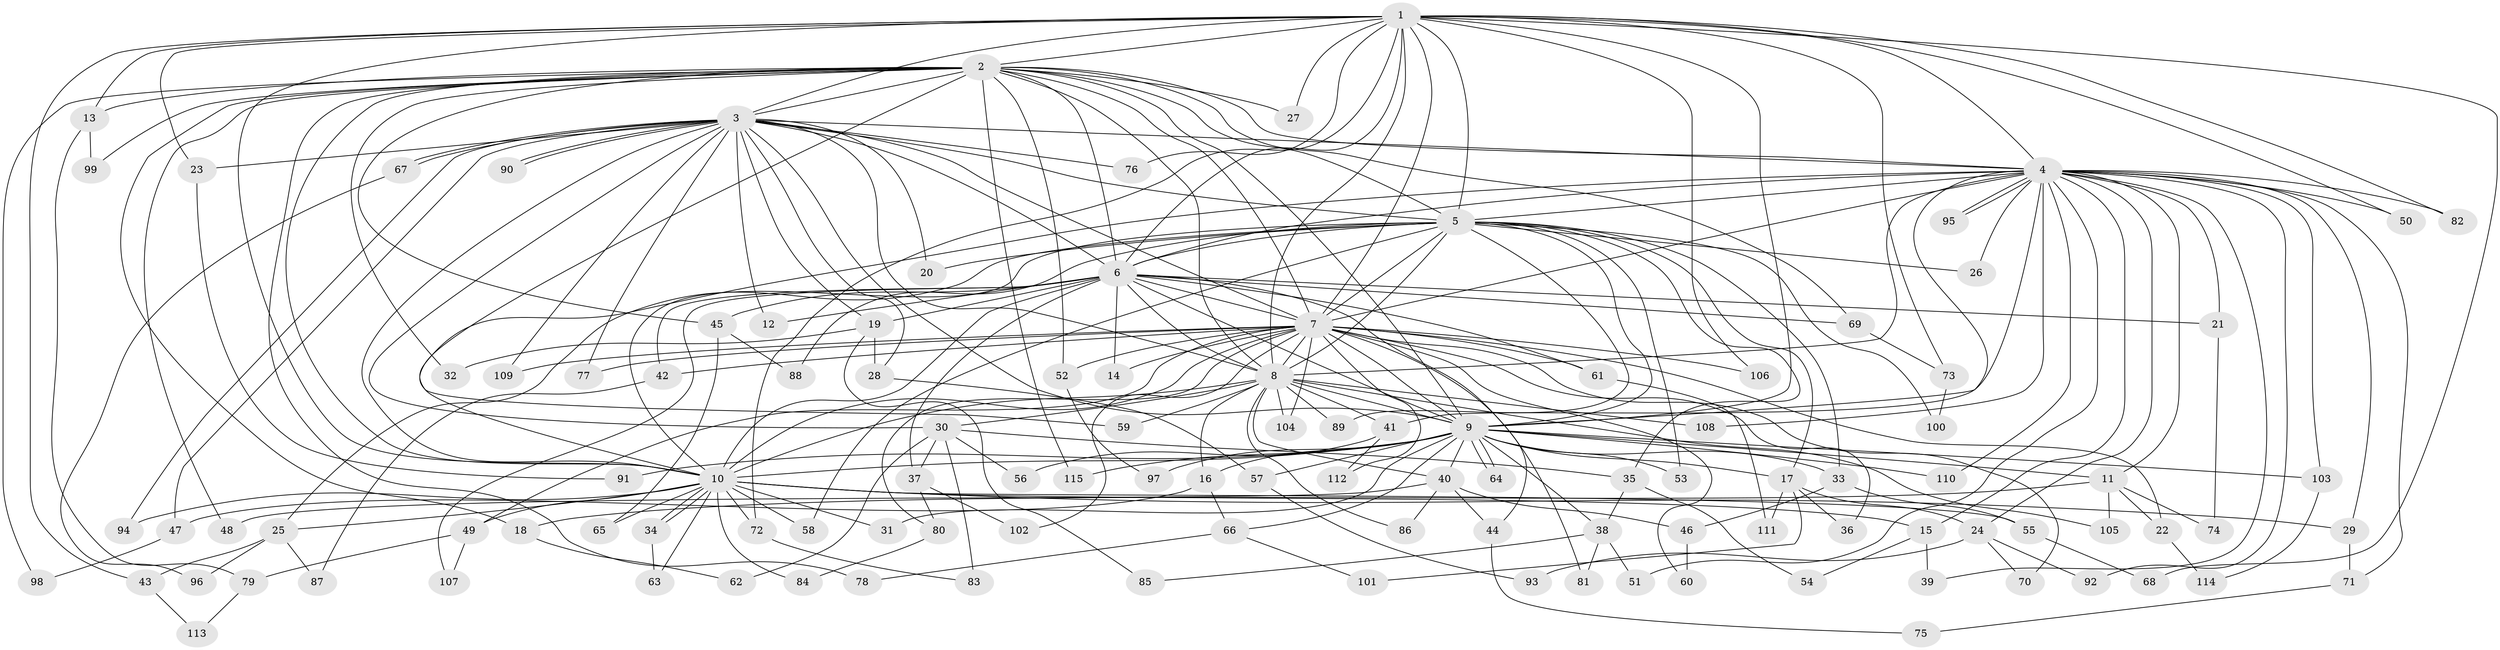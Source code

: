 // Generated by graph-tools (version 1.1) at 2025/45/03/09/25 04:45:37]
// undirected, 115 vertices, 255 edges
graph export_dot {
graph [start="1"]
  node [color=gray90,style=filled];
  1;
  2;
  3;
  4;
  5;
  6;
  7;
  8;
  9;
  10;
  11;
  12;
  13;
  14;
  15;
  16;
  17;
  18;
  19;
  20;
  21;
  22;
  23;
  24;
  25;
  26;
  27;
  28;
  29;
  30;
  31;
  32;
  33;
  34;
  35;
  36;
  37;
  38;
  39;
  40;
  41;
  42;
  43;
  44;
  45;
  46;
  47;
  48;
  49;
  50;
  51;
  52;
  53;
  54;
  55;
  56;
  57;
  58;
  59;
  60;
  61;
  62;
  63;
  64;
  65;
  66;
  67;
  68;
  69;
  70;
  71;
  72;
  73;
  74;
  75;
  76;
  77;
  78;
  79;
  80;
  81;
  82;
  83;
  84;
  85;
  86;
  87;
  88;
  89;
  90;
  91;
  92;
  93;
  94;
  95;
  96;
  97;
  98;
  99;
  100;
  101;
  102;
  103;
  104;
  105;
  106;
  107;
  108;
  109;
  110;
  111;
  112;
  113;
  114;
  115;
  1 -- 2;
  1 -- 3;
  1 -- 4;
  1 -- 5;
  1 -- 6;
  1 -- 7;
  1 -- 8;
  1 -- 9;
  1 -- 10;
  1 -- 13;
  1 -- 23;
  1 -- 27;
  1 -- 43;
  1 -- 50;
  1 -- 68;
  1 -- 72;
  1 -- 73;
  1 -- 76;
  1 -- 82;
  1 -- 106;
  2 -- 3;
  2 -- 4;
  2 -- 5;
  2 -- 6;
  2 -- 7;
  2 -- 8;
  2 -- 9;
  2 -- 10;
  2 -- 13;
  2 -- 18;
  2 -- 27;
  2 -- 32;
  2 -- 45;
  2 -- 48;
  2 -- 52;
  2 -- 59;
  2 -- 69;
  2 -- 78;
  2 -- 98;
  2 -- 99;
  2 -- 115;
  3 -- 4;
  3 -- 5;
  3 -- 6;
  3 -- 7;
  3 -- 8;
  3 -- 9;
  3 -- 10;
  3 -- 12;
  3 -- 19;
  3 -- 20;
  3 -- 23;
  3 -- 28;
  3 -- 30;
  3 -- 47;
  3 -- 67;
  3 -- 67;
  3 -- 76;
  3 -- 77;
  3 -- 90;
  3 -- 90;
  3 -- 94;
  3 -- 109;
  4 -- 5;
  4 -- 6;
  4 -- 7;
  4 -- 8;
  4 -- 9;
  4 -- 10;
  4 -- 11;
  4 -- 15;
  4 -- 21;
  4 -- 24;
  4 -- 26;
  4 -- 29;
  4 -- 39;
  4 -- 41;
  4 -- 50;
  4 -- 51;
  4 -- 71;
  4 -- 82;
  4 -- 92;
  4 -- 95;
  4 -- 95;
  4 -- 103;
  4 -- 108;
  4 -- 110;
  5 -- 6;
  5 -- 7;
  5 -- 8;
  5 -- 9;
  5 -- 10;
  5 -- 17;
  5 -- 20;
  5 -- 25;
  5 -- 26;
  5 -- 33;
  5 -- 35;
  5 -- 53;
  5 -- 58;
  5 -- 88;
  5 -- 89;
  5 -- 100;
  6 -- 7;
  6 -- 8;
  6 -- 9;
  6 -- 10;
  6 -- 12;
  6 -- 14;
  6 -- 19;
  6 -- 21;
  6 -- 37;
  6 -- 42;
  6 -- 44;
  6 -- 45;
  6 -- 61;
  6 -- 69;
  6 -- 107;
  7 -- 8;
  7 -- 9;
  7 -- 10;
  7 -- 14;
  7 -- 22;
  7 -- 36;
  7 -- 42;
  7 -- 49;
  7 -- 52;
  7 -- 60;
  7 -- 61;
  7 -- 70;
  7 -- 77;
  7 -- 80;
  7 -- 81;
  7 -- 102;
  7 -- 104;
  7 -- 106;
  7 -- 109;
  7 -- 112;
  8 -- 9;
  8 -- 10;
  8 -- 16;
  8 -- 30;
  8 -- 40;
  8 -- 41;
  8 -- 59;
  8 -- 86;
  8 -- 89;
  8 -- 104;
  8 -- 105;
  8 -- 108;
  9 -- 10;
  9 -- 11;
  9 -- 16;
  9 -- 17;
  9 -- 31;
  9 -- 33;
  9 -- 38;
  9 -- 40;
  9 -- 53;
  9 -- 57;
  9 -- 64;
  9 -- 64;
  9 -- 66;
  9 -- 91;
  9 -- 97;
  9 -- 103;
  9 -- 110;
  9 -- 115;
  10 -- 15;
  10 -- 25;
  10 -- 29;
  10 -- 31;
  10 -- 34;
  10 -- 34;
  10 -- 49;
  10 -- 55;
  10 -- 58;
  10 -- 63;
  10 -- 65;
  10 -- 72;
  10 -- 84;
  10 -- 94;
  11 -- 18;
  11 -- 22;
  11 -- 74;
  11 -- 105;
  13 -- 79;
  13 -- 99;
  15 -- 39;
  15 -- 54;
  16 -- 47;
  16 -- 66;
  17 -- 24;
  17 -- 36;
  17 -- 101;
  17 -- 111;
  18 -- 62;
  19 -- 28;
  19 -- 32;
  19 -- 85;
  21 -- 74;
  22 -- 114;
  23 -- 91;
  24 -- 70;
  24 -- 92;
  24 -- 93;
  25 -- 43;
  25 -- 87;
  25 -- 96;
  28 -- 57;
  29 -- 71;
  30 -- 35;
  30 -- 37;
  30 -- 56;
  30 -- 62;
  30 -- 83;
  33 -- 46;
  33 -- 55;
  34 -- 63;
  35 -- 38;
  35 -- 54;
  37 -- 80;
  37 -- 102;
  38 -- 51;
  38 -- 81;
  38 -- 85;
  40 -- 44;
  40 -- 46;
  40 -- 48;
  40 -- 86;
  41 -- 56;
  41 -- 112;
  42 -- 87;
  43 -- 113;
  44 -- 75;
  45 -- 65;
  45 -- 88;
  46 -- 60;
  47 -- 98;
  49 -- 79;
  49 -- 107;
  52 -- 97;
  55 -- 68;
  57 -- 93;
  61 -- 111;
  66 -- 78;
  66 -- 101;
  67 -- 96;
  69 -- 73;
  71 -- 75;
  72 -- 83;
  73 -- 100;
  79 -- 113;
  80 -- 84;
  103 -- 114;
}
